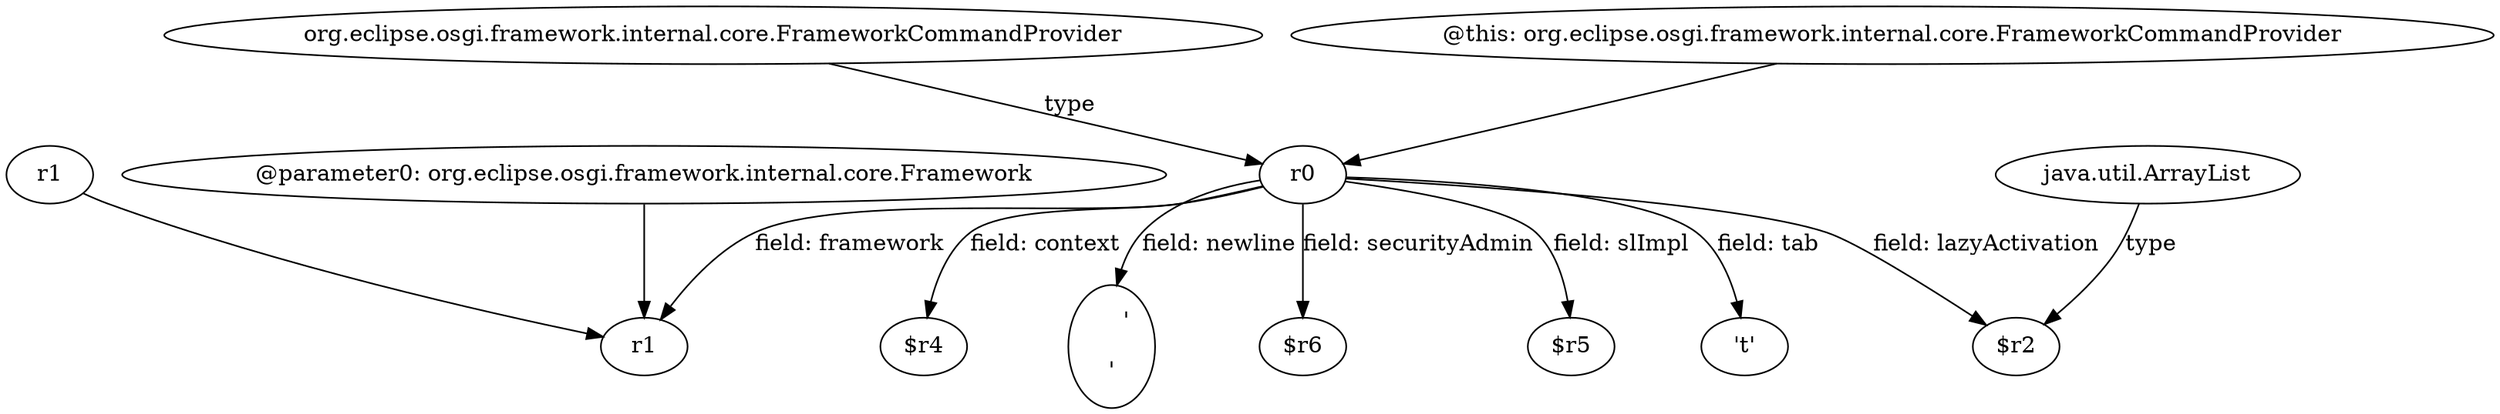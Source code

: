 digraph g {
0[label="r0"]
1[label="$r4"]
0->1[label="field: context"]
2[label="'\t'"]
0->2[label="field: tab"]
3[label="org.eclipse.osgi.framework.internal.core.FrameworkCommandProvider"]
3->0[label="type"]
4[label="@parameter0: org.eclipse.osgi.framework.internal.core.Framework"]
5[label="r1"]
4->5[label=""]
6[label="java.util.ArrayList"]
7[label="$r2"]
6->7[label="type"]
8[label="'\r\n'"]
0->8[label="field: newline"]
9[label="r1"]
9->5[label=""]
10[label="$r6"]
0->10[label="field: securityAdmin"]
0->7[label="field: lazyActivation"]
0->5[label="field: framework"]
11[label="@this: org.eclipse.osgi.framework.internal.core.FrameworkCommandProvider"]
11->0[label=""]
12[label="$r5"]
0->12[label="field: slImpl"]
}